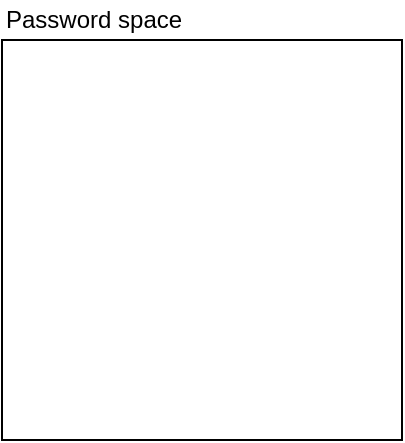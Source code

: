 <mxfile version="12.1.7" type="device" pages="1"><diagram id="_W1wFsJOYF0rug2jBDQ9" name="Page-1"><mxGraphModel dx="1902" dy="1075" grid="1" gridSize="10" guides="1" tooltips="1" connect="1" arrows="1" fold="1" page="1" pageScale="1" pageWidth="850" pageHeight="1100" math="0" shadow="0"><root><mxCell id="0"/><mxCell id="1" parent="0"/><mxCell id="b0O88yBfgl5-xUCcgB4p-2" value="" style="whiteSpace=wrap;html=1;aspect=fixed;" vertex="1" parent="1"><mxGeometry x="80" y="40" width="200" height="200" as="geometry"/></mxCell><mxCell id="b0O88yBfgl5-xUCcgB4p-3" value="Password space" style="text;html=1;resizable=0;points=[];autosize=1;align=left;verticalAlign=top;spacingTop=-4;" vertex="1" parent="1"><mxGeometry x="80" y="20" width="110" height="20" as="geometry"/></mxCell></root></mxGraphModel></diagram></mxfile>